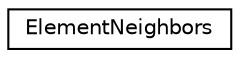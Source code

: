 digraph "Graphical Class Hierarchy"
{
 // LATEX_PDF_SIZE
  edge [fontname="Helvetica",fontsize="10",labelfontname="Helvetica",labelfontsize="10"];
  node [fontname="Helvetica",fontsize="10",shape=record];
  rankdir="LR";
  Node0 [label="ElementNeighbors",height=0.2,width=0.4,color="black", fillcolor="white", style="filled",URL="$classElementNeighbors.html",tooltip=" "];
}
